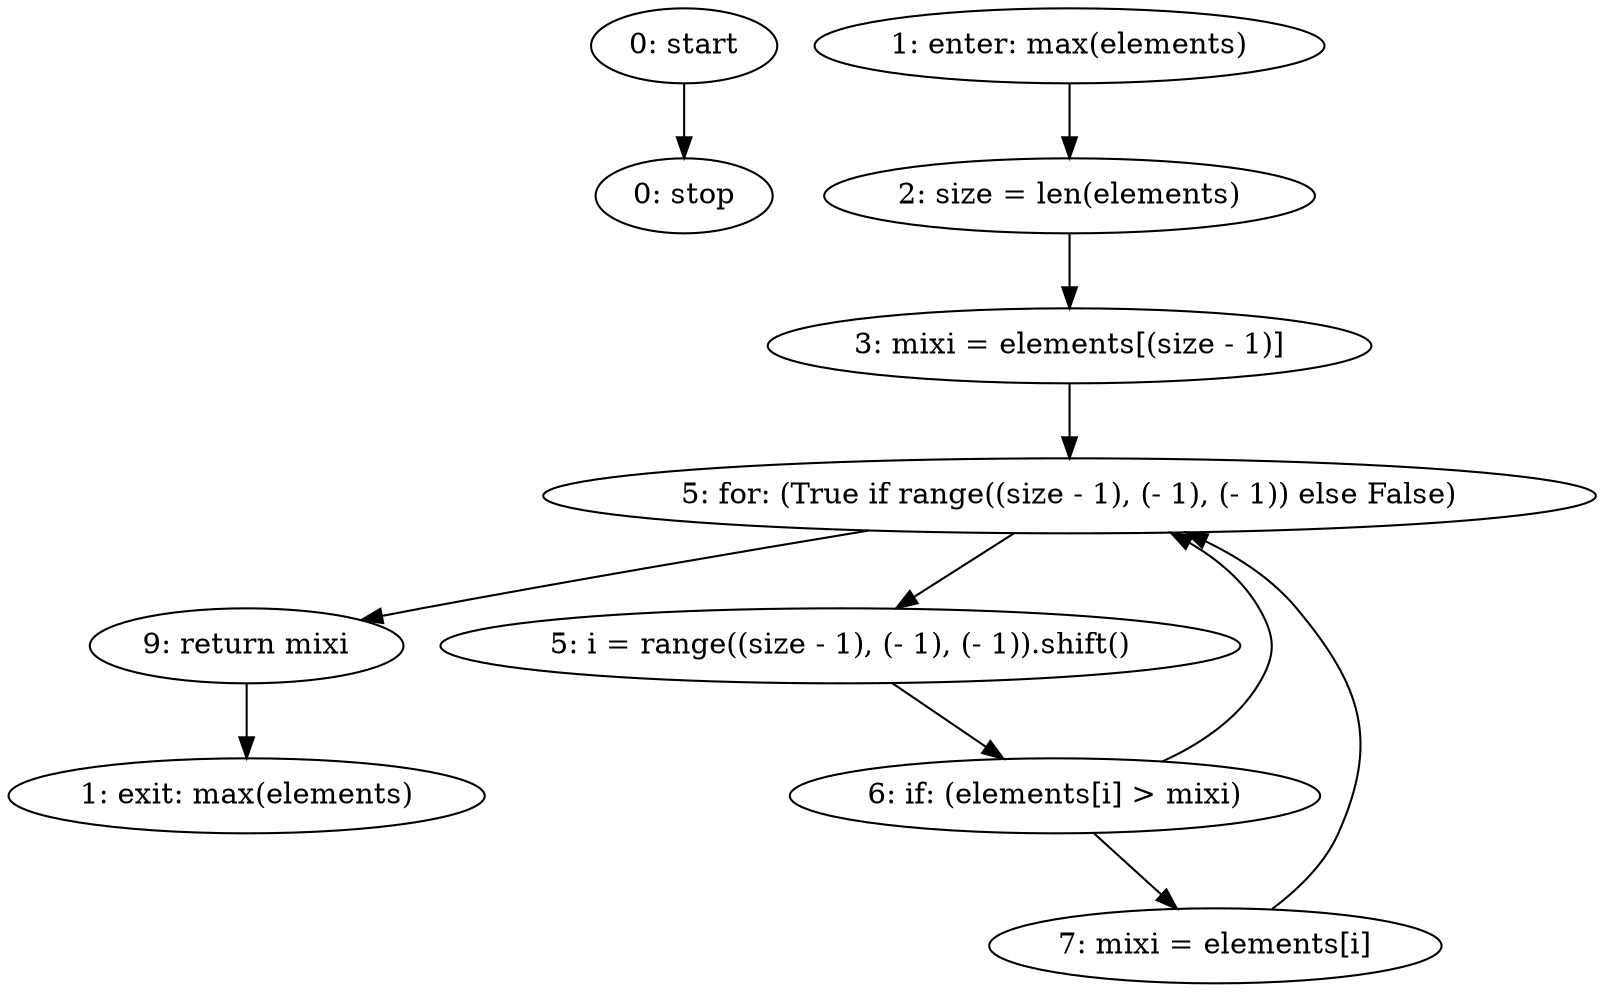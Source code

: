 strict digraph "" {
	node [label="\N"];
	0	[label="0: start"];
	10	[label="0: stop"];
	0 -> 10;
	1	[label="1: enter: max(elements)"];
	3	[label="2: size = len(elements)"];
	1 -> 3;
	4	[label="3: mixi = elements[(size - 1)]"];
	3 -> 4;
	2	[label="1: exit: max(elements)"];
	9	[label="9: return mixi"];
	9 -> 2;
	5	[label="5: for: (True if range((size - 1), (- 1), (- 1)) else False)"];
	4 -> 5;
	5 -> 9;
	6	[label="5: i = range((size - 1), (- 1), (- 1)).shift()"];
	5 -> 6;
	7	[label="6: if: (elements[i] > mixi)"];
	6 -> 7;
	8	[label="7: mixi = elements[i]"];
	8 -> 5;
	7 -> 5;
	7 -> 8;
}
